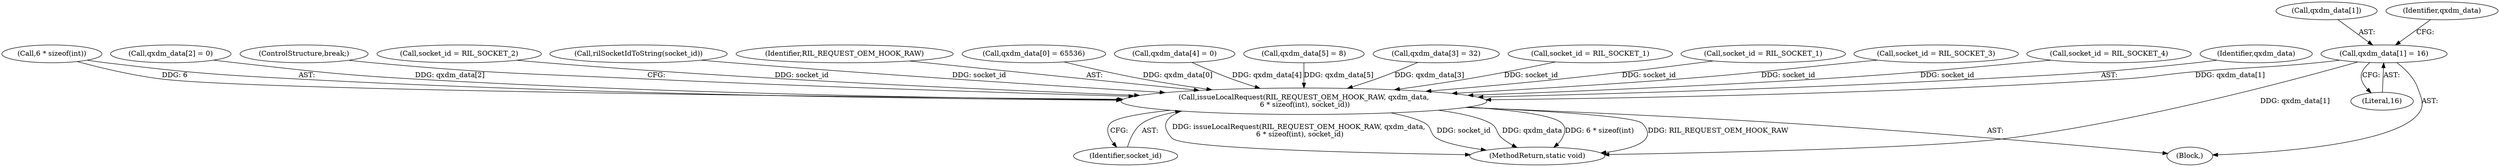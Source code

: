 digraph "0_Android_cd5f15f588a5d27e99ba12f057245bfe507f8c42@array" {
"1000499" [label="(Call,qxdm_data[1] = 16)"];
"1000524" [label="(Call,issueLocalRequest(RIL_REQUEST_OEM_HOOK_RAW, qxdm_data,\n 6 * sizeof(int), socket_id))"];
"1000531" [label="(Identifier,socket_id)"];
"1000146" [label="(Call,rilSocketIdToString(socket_id))"];
"1000373" [label="(Block,)"];
"1000525" [label="(Identifier,RIL_REQUEST_OEM_HOOK_RAW)"];
"1000494" [label="(Call,qxdm_data[0] = 65536)"];
"1000500" [label="(Call,qxdm_data[1])"];
"1000527" [label="(Call,6 * sizeof(int))"];
"1000514" [label="(Call,qxdm_data[4] = 0)"];
"1000519" [label="(Call,qxdm_data[5] = 8)"];
"1000509" [label="(Call,qxdm_data[3] = 32)"];
"1000344" [label="(Call,socket_id = RIL_SOCKET_1)"];
"1000364" [label="(Call,socket_id = RIL_SOCKET_1)"];
"1000354" [label="(Call,socket_id = RIL_SOCKET_3)"];
"1000524" [label="(Call,issueLocalRequest(RIL_REQUEST_OEM_HOOK_RAW, qxdm_data,\n 6 * sizeof(int), socket_id))"];
"1000499" [label="(Call,qxdm_data[1] = 16)"];
"1000503" [label="(Literal,16)"];
"1000506" [label="(Identifier,qxdm_data)"];
"1000633" [label="(MethodReturn,static void)"];
"1000359" [label="(Call,socket_id = RIL_SOCKET_4)"];
"1000526" [label="(Identifier,qxdm_data)"];
"1000504" [label="(Call,qxdm_data[2] = 0)"];
"1000532" [label="(ControlStructure,break;)"];
"1000349" [label="(Call,socket_id = RIL_SOCKET_2)"];
"1000499" -> "1000373"  [label="AST: "];
"1000499" -> "1000503"  [label="CFG: "];
"1000500" -> "1000499"  [label="AST: "];
"1000503" -> "1000499"  [label="AST: "];
"1000506" -> "1000499"  [label="CFG: "];
"1000499" -> "1000633"  [label="DDG: qxdm_data[1]"];
"1000499" -> "1000524"  [label="DDG: qxdm_data[1]"];
"1000524" -> "1000373"  [label="AST: "];
"1000524" -> "1000531"  [label="CFG: "];
"1000525" -> "1000524"  [label="AST: "];
"1000526" -> "1000524"  [label="AST: "];
"1000527" -> "1000524"  [label="AST: "];
"1000531" -> "1000524"  [label="AST: "];
"1000532" -> "1000524"  [label="CFG: "];
"1000524" -> "1000633"  [label="DDG: RIL_REQUEST_OEM_HOOK_RAW"];
"1000524" -> "1000633"  [label="DDG: issueLocalRequest(RIL_REQUEST_OEM_HOOK_RAW, qxdm_data,\n 6 * sizeof(int), socket_id)"];
"1000524" -> "1000633"  [label="DDG: socket_id"];
"1000524" -> "1000633"  [label="DDG: qxdm_data"];
"1000524" -> "1000633"  [label="DDG: 6 * sizeof(int)"];
"1000519" -> "1000524"  [label="DDG: qxdm_data[5]"];
"1000514" -> "1000524"  [label="DDG: qxdm_data[4]"];
"1000494" -> "1000524"  [label="DDG: qxdm_data[0]"];
"1000504" -> "1000524"  [label="DDG: qxdm_data[2]"];
"1000509" -> "1000524"  [label="DDG: qxdm_data[3]"];
"1000527" -> "1000524"  [label="DDG: 6"];
"1000364" -> "1000524"  [label="DDG: socket_id"];
"1000349" -> "1000524"  [label="DDG: socket_id"];
"1000359" -> "1000524"  [label="DDG: socket_id"];
"1000344" -> "1000524"  [label="DDG: socket_id"];
"1000146" -> "1000524"  [label="DDG: socket_id"];
"1000354" -> "1000524"  [label="DDG: socket_id"];
}
